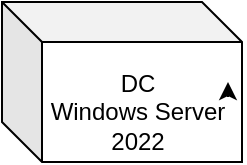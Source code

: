 <mxfile version="26.1.1">
  <diagram name="Page-1" id="fLTlzTaPxCQHTAQxeTqJ">
    <mxGraphModel dx="885" dy="768" grid="1" gridSize="10" guides="1" tooltips="1" connect="1" arrows="1" fold="1" page="1" pageScale="1" pageWidth="850" pageHeight="1100" math="0" shadow="0">
      <root>
        <mxCell id="0" />
        <mxCell id="1" parent="0" />
        <mxCell id="mHorwuJV3Y-EDjBcNgbH-1" value="" style="shape=cube;whiteSpace=wrap;html=1;boundedLbl=1;backgroundOutline=1;darkOpacity=0.05;darkOpacity2=0.1;" vertex="1" parent="1">
          <mxGeometry x="230" y="270" width="120" height="80" as="geometry" />
        </mxCell>
        <mxCell id="mHorwuJV3Y-EDjBcNgbH-2" value="DC&lt;div&gt;Windows Server 2022&lt;/div&gt;" style="text;html=1;align=center;verticalAlign=middle;whiteSpace=wrap;rounded=0;" vertex="1" parent="1">
          <mxGeometry x="253" y="310" width="90" height="30" as="geometry" />
        </mxCell>
        <mxCell id="mHorwuJV3Y-EDjBcNgbH-3" style="edgeStyle=orthogonalEdgeStyle;rounded=0;orthogonalLoop=1;jettySize=auto;html=1;exitX=0.5;exitY=1;exitDx=0;exitDy=0;" edge="1" parent="1" source="mHorwuJV3Y-EDjBcNgbH-2" target="mHorwuJV3Y-EDjBcNgbH-2">
          <mxGeometry relative="1" as="geometry" />
        </mxCell>
        <mxCell id="mHorwuJV3Y-EDjBcNgbH-4" style="edgeStyle=orthogonalEdgeStyle;rounded=0;orthogonalLoop=1;jettySize=auto;html=1;exitX=1;exitY=0.25;exitDx=0;exitDy=0;entryX=1;entryY=0;entryDx=0;entryDy=0;" edge="1" parent="1" source="mHorwuJV3Y-EDjBcNgbH-2" target="mHorwuJV3Y-EDjBcNgbH-2">
          <mxGeometry relative="1" as="geometry" />
        </mxCell>
      </root>
    </mxGraphModel>
  </diagram>
</mxfile>
